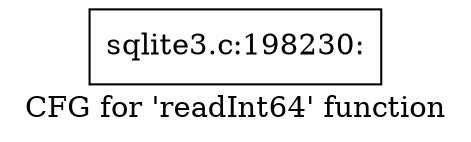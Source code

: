 digraph "CFG for 'readInt64' function" {
	label="CFG for 'readInt64' function";

	Node0x55c0fb414f50 [shape=record,label="{sqlite3.c:198230:}"];
}
